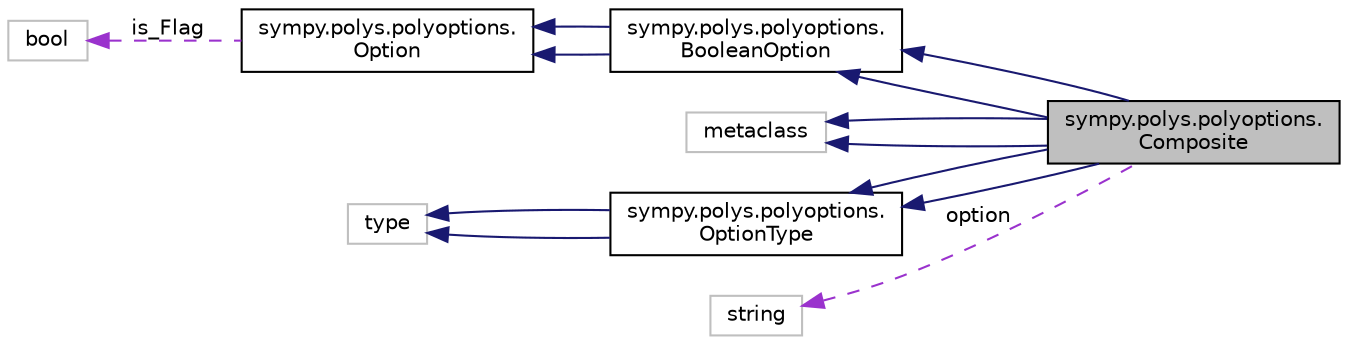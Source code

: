 digraph "sympy.polys.polyoptions.Composite"
{
 // LATEX_PDF_SIZE
  edge [fontname="Helvetica",fontsize="10",labelfontname="Helvetica",labelfontsize="10"];
  node [fontname="Helvetica",fontsize="10",shape=record];
  rankdir="LR";
  Node1 [label="sympy.polys.polyoptions.\lComposite",height=0.2,width=0.4,color="black", fillcolor="grey75", style="filled", fontcolor="black",tooltip=" "];
  Node2 -> Node1 [dir="back",color="midnightblue",fontsize="10",style="solid",fontname="Helvetica"];
  Node2 [label="sympy.polys.polyoptions.\lBooleanOption",height=0.2,width=0.4,color="black", fillcolor="white", style="filled",URL="$classsympy_1_1polys_1_1polyoptions_1_1BooleanOption.html",tooltip=" "];
  Node3 -> Node2 [dir="back",color="midnightblue",fontsize="10",style="solid",fontname="Helvetica"];
  Node3 [label="sympy.polys.polyoptions.\lOption",height=0.2,width=0.4,color="black", fillcolor="white", style="filled",URL="$classsympy_1_1polys_1_1polyoptions_1_1Option.html",tooltip=" "];
  Node4 -> Node3 [dir="back",color="darkorchid3",fontsize="10",style="dashed",label=" is_Flag" ,fontname="Helvetica"];
  Node4 [label="bool",height=0.2,width=0.4,color="grey75", fillcolor="white", style="filled",tooltip=" "];
  Node3 -> Node2 [dir="back",color="midnightblue",fontsize="10",style="solid",fontname="Helvetica"];
  Node5 -> Node1 [dir="back",color="midnightblue",fontsize="10",style="solid",fontname="Helvetica"];
  Node5 [label="metaclass",height=0.2,width=0.4,color="grey75", fillcolor="white", style="filled",tooltip=" "];
  Node6 -> Node1 [dir="back",color="midnightblue",fontsize="10",style="solid",fontname="Helvetica"];
  Node6 [label="sympy.polys.polyoptions.\lOptionType",height=0.2,width=0.4,color="black", fillcolor="white", style="filled",URL="$classsympy_1_1polys_1_1polyoptions_1_1OptionType.html",tooltip=" "];
  Node7 -> Node6 [dir="back",color="midnightblue",fontsize="10",style="solid",fontname="Helvetica"];
  Node7 [label="type",height=0.2,width=0.4,color="grey75", fillcolor="white", style="filled",tooltip=" "];
  Node7 -> Node6 [dir="back",color="midnightblue",fontsize="10",style="solid",fontname="Helvetica"];
  Node2 -> Node1 [dir="back",color="midnightblue",fontsize="10",style="solid",fontname="Helvetica"];
  Node5 -> Node1 [dir="back",color="midnightblue",fontsize="10",style="solid",fontname="Helvetica"];
  Node6 -> Node1 [dir="back",color="midnightblue",fontsize="10",style="solid",fontname="Helvetica"];
  Node8 -> Node1 [dir="back",color="darkorchid3",fontsize="10",style="dashed",label=" option" ,fontname="Helvetica"];
  Node8 [label="string",height=0.2,width=0.4,color="grey75", fillcolor="white", style="filled",tooltip=" "];
}
